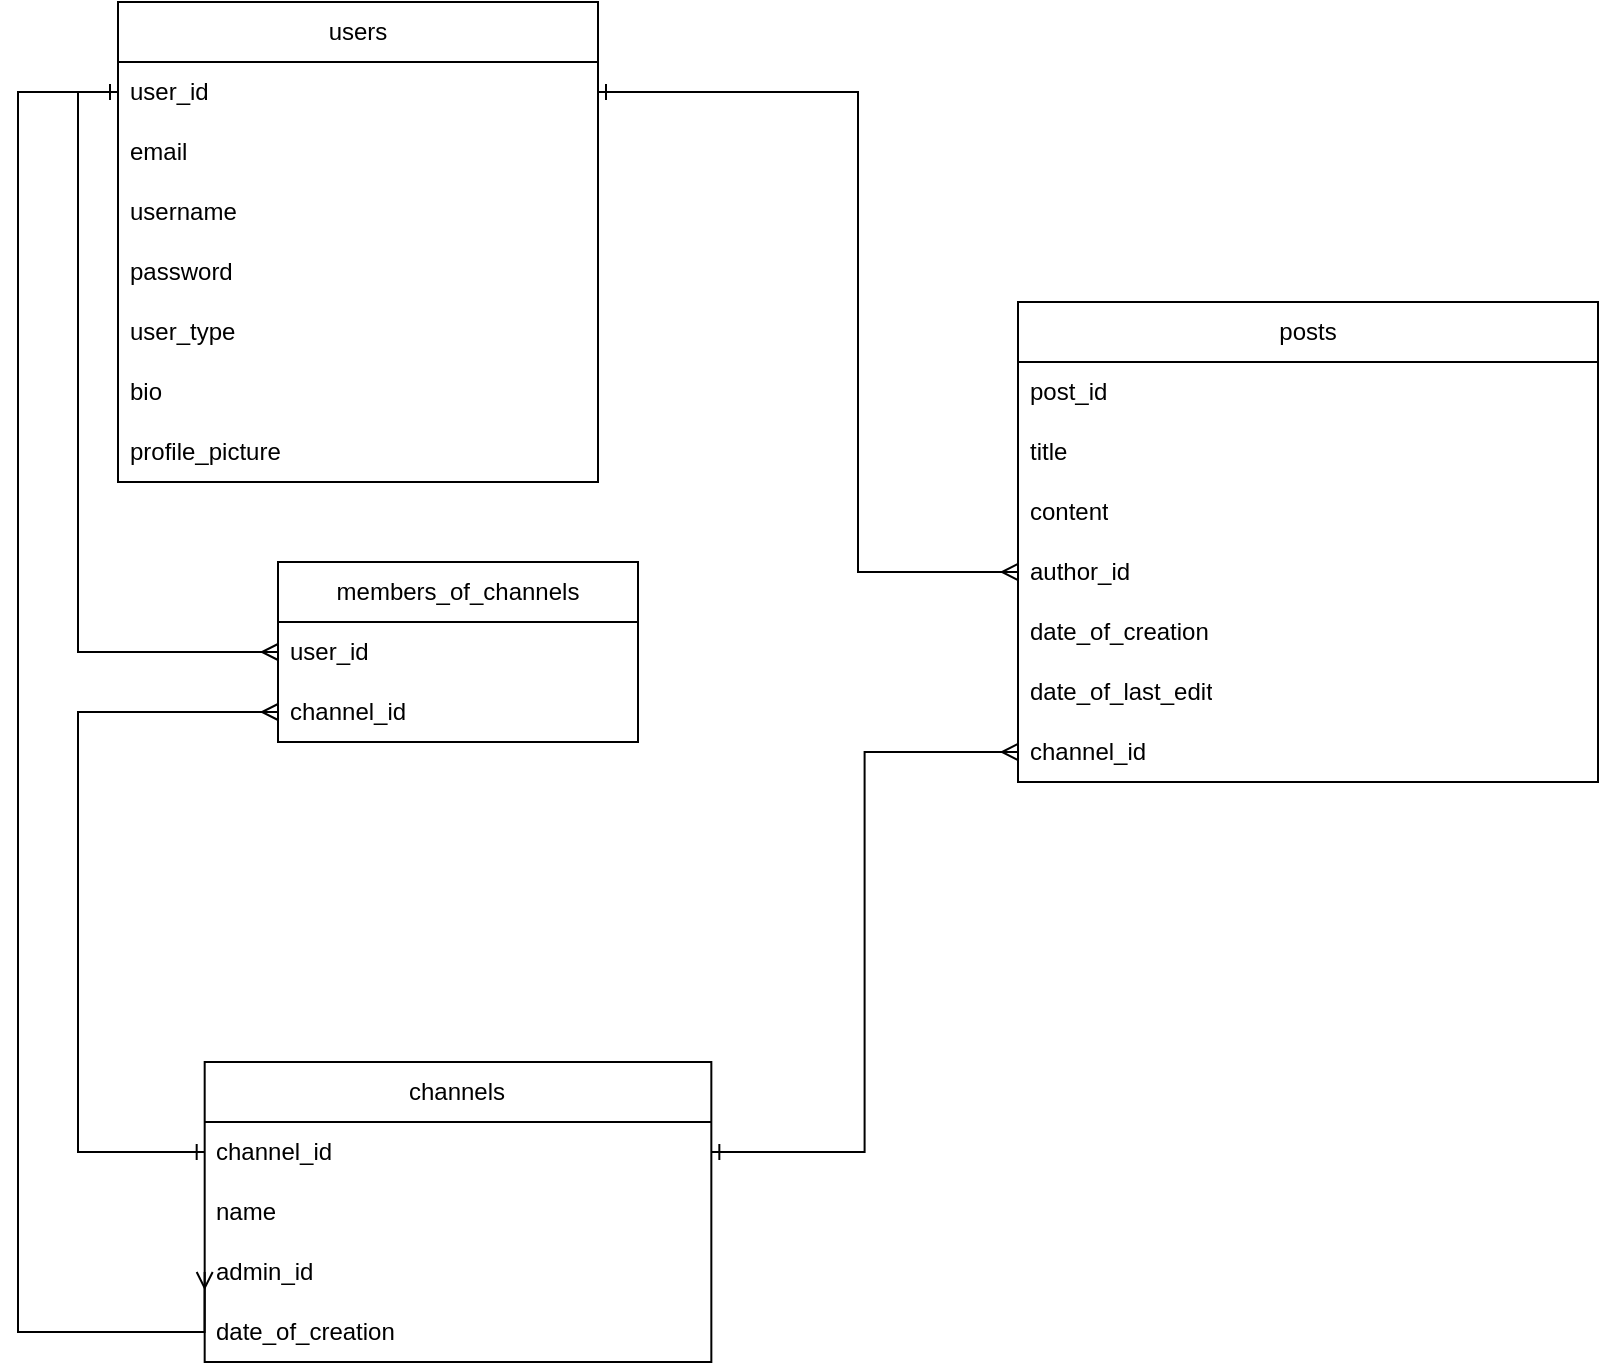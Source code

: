 <mxfile version="24.8.9">
  <diagram name="Page-1" id="zoOH2ggjVwW0x8lsD-xI">
    <mxGraphModel dx="1627" dy="746" grid="1" gridSize="10" guides="1" tooltips="1" connect="1" arrows="1" fold="1" page="1" pageScale="1" pageWidth="850" pageHeight="1100" math="0" shadow="0">
      <root>
        <mxCell id="0" />
        <mxCell id="1" parent="0" />
        <mxCell id="9OkuZkQN_kgRbOjsZJhJ-1" value="channels" style="swimlane;fontStyle=0;childLayout=stackLayout;horizontal=1;startSize=30;horizontalStack=0;resizeParent=1;resizeParentMax=0;resizeLast=0;collapsible=1;marginBottom=0;whiteSpace=wrap;html=1;" parent="1" vertex="1">
          <mxGeometry x="123.34" y="700" width="253.33" height="150" as="geometry">
            <mxRectangle x="120" y="150" width="60" height="30" as="alternateBounds" />
          </mxGeometry>
        </mxCell>
        <mxCell id="9OkuZkQN_kgRbOjsZJhJ-2" value="channel_id" style="text;strokeColor=none;fillColor=none;align=left;verticalAlign=middle;spacingLeft=4;spacingRight=4;overflow=hidden;points=[[0,0.5],[1,0.5]];portConstraint=eastwest;rotatable=0;whiteSpace=wrap;html=1;" parent="9OkuZkQN_kgRbOjsZJhJ-1" vertex="1">
          <mxGeometry y="30" width="253.33" height="30" as="geometry" />
        </mxCell>
        <mxCell id="9OkuZkQN_kgRbOjsZJhJ-6" value="name" style="text;strokeColor=none;fillColor=none;align=left;verticalAlign=middle;spacingLeft=4;spacingRight=4;overflow=hidden;points=[[0,0.5],[1,0.5]];portConstraint=eastwest;rotatable=0;whiteSpace=wrap;html=1;" parent="9OkuZkQN_kgRbOjsZJhJ-1" vertex="1">
          <mxGeometry y="60" width="253.33" height="30" as="geometry" />
        </mxCell>
        <mxCell id="9OkuZkQN_kgRbOjsZJhJ-3" value="ad&lt;span style=&quot;background-color: initial;&quot;&gt;min_id&lt;/span&gt;" style="text;strokeColor=none;fillColor=none;align=left;verticalAlign=middle;spacingLeft=4;spacingRight=4;overflow=hidden;points=[[0,0.5],[1,0.5]];portConstraint=eastwest;rotatable=0;whiteSpace=wrap;html=1;" parent="9OkuZkQN_kgRbOjsZJhJ-1" vertex="1">
          <mxGeometry y="90" width="253.33" height="30" as="geometry" />
        </mxCell>
        <mxCell id="9OkuZkQN_kgRbOjsZJhJ-4" value="date_of_creation" style="text;strokeColor=none;fillColor=none;align=left;verticalAlign=middle;spacingLeft=4;spacingRight=4;overflow=hidden;points=[[0,0.5],[1,0.5]];portConstraint=eastwest;rotatable=0;whiteSpace=wrap;html=1;" parent="9OkuZkQN_kgRbOjsZJhJ-1" vertex="1">
          <mxGeometry y="120" width="253.33" height="30" as="geometry" />
        </mxCell>
        <mxCell id="9OkuZkQN_kgRbOjsZJhJ-8" value="posts" style="swimlane;fontStyle=0;childLayout=stackLayout;horizontal=1;startSize=30;horizontalStack=0;resizeParent=1;resizeParentMax=0;resizeLast=0;collapsible=1;marginBottom=0;whiteSpace=wrap;html=1;" parent="1" vertex="1">
          <mxGeometry x="530" y="320" width="290" height="240" as="geometry" />
        </mxCell>
        <mxCell id="9OkuZkQN_kgRbOjsZJhJ-9" value="post_id" style="text;strokeColor=none;fillColor=none;align=left;verticalAlign=middle;spacingLeft=4;spacingRight=4;overflow=hidden;points=[[0,0.5],[1,0.5]];portConstraint=eastwest;rotatable=0;whiteSpace=wrap;html=1;" parent="9OkuZkQN_kgRbOjsZJhJ-8" vertex="1">
          <mxGeometry y="30" width="290" height="30" as="geometry" />
        </mxCell>
        <mxCell id="9OkuZkQN_kgRbOjsZJhJ-10" value="title" style="text;strokeColor=none;fillColor=none;align=left;verticalAlign=middle;spacingLeft=4;spacingRight=4;overflow=hidden;points=[[0,0.5],[1,0.5]];portConstraint=eastwest;rotatable=0;whiteSpace=wrap;html=1;" parent="9OkuZkQN_kgRbOjsZJhJ-8" vertex="1">
          <mxGeometry y="60" width="290" height="30" as="geometry" />
        </mxCell>
        <mxCell id="9OkuZkQN_kgRbOjsZJhJ-11" value="content" style="text;strokeColor=none;fillColor=none;align=left;verticalAlign=middle;spacingLeft=4;spacingRight=4;overflow=hidden;points=[[0,0.5],[1,0.5]];portConstraint=eastwest;rotatable=0;whiteSpace=wrap;html=1;" parent="9OkuZkQN_kgRbOjsZJhJ-8" vertex="1">
          <mxGeometry y="90" width="290" height="30" as="geometry" />
        </mxCell>
        <mxCell id="9OkuZkQN_kgRbOjsZJhJ-14" value="author_id" style="text;strokeColor=none;fillColor=none;align=left;verticalAlign=middle;spacingLeft=4;spacingRight=4;overflow=hidden;points=[[0,0.5],[1,0.5]];portConstraint=eastwest;rotatable=0;whiteSpace=wrap;html=1;" parent="9OkuZkQN_kgRbOjsZJhJ-8" vertex="1">
          <mxGeometry y="120" width="290" height="30" as="geometry" />
        </mxCell>
        <mxCell id="9OkuZkQN_kgRbOjsZJhJ-12" value="date_of_creation" style="text;strokeColor=none;fillColor=none;align=left;verticalAlign=middle;spacingLeft=4;spacingRight=4;overflow=hidden;points=[[0,0.5],[1,0.5]];portConstraint=eastwest;rotatable=0;whiteSpace=wrap;html=1;" parent="9OkuZkQN_kgRbOjsZJhJ-8" vertex="1">
          <mxGeometry y="150" width="290" height="30" as="geometry" />
        </mxCell>
        <mxCell id="9OkuZkQN_kgRbOjsZJhJ-13" value="date_of_last_edit" style="text;strokeColor=none;fillColor=none;align=left;verticalAlign=middle;spacingLeft=4;spacingRight=4;overflow=hidden;points=[[0,0.5],[1,0.5]];portConstraint=eastwest;rotatable=0;whiteSpace=wrap;html=1;" parent="9OkuZkQN_kgRbOjsZJhJ-8" vertex="1">
          <mxGeometry y="180" width="290" height="30" as="geometry" />
        </mxCell>
        <mxCell id="9OkuZkQN_kgRbOjsZJhJ-15" value="channel_id" style="text;strokeColor=none;fillColor=none;align=left;verticalAlign=middle;spacingLeft=4;spacingRight=4;overflow=hidden;points=[[0,0.5],[1,0.5]];portConstraint=eastwest;rotatable=0;whiteSpace=wrap;html=1;" parent="9OkuZkQN_kgRbOjsZJhJ-8" vertex="1">
          <mxGeometry y="210" width="290" height="30" as="geometry" />
        </mxCell>
        <mxCell id="9OkuZkQN_kgRbOjsZJhJ-17" style="rounded=0;orthogonalLoop=1;jettySize=auto;html=1;exitX=1;exitY=0.5;exitDx=0;exitDy=0;entryX=0;entryY=0.5;entryDx=0;entryDy=0;startArrow=ERone;startFill=0;endArrow=ERmany;endFill=0;edgeStyle=orthogonalEdgeStyle;elbow=vertical;" parent="1" source="9OkuZkQN_kgRbOjsZJhJ-2" target="9OkuZkQN_kgRbOjsZJhJ-15" edge="1">
          <mxGeometry relative="1" as="geometry" />
        </mxCell>
        <mxCell id="9OkuZkQN_kgRbOjsZJhJ-18" value="users" style="swimlane;fontStyle=0;childLayout=stackLayout;horizontal=1;startSize=30;horizontalStack=0;resizeParent=1;resizeParentMax=0;resizeLast=0;collapsible=1;marginBottom=0;whiteSpace=wrap;html=1;" parent="1" vertex="1">
          <mxGeometry x="80" y="170" width="240" height="240" as="geometry" />
        </mxCell>
        <mxCell id="9OkuZkQN_kgRbOjsZJhJ-19" value="user_id" style="text;strokeColor=none;fillColor=none;align=left;verticalAlign=middle;spacingLeft=4;spacingRight=4;overflow=hidden;points=[[0,0.5],[1,0.5]];portConstraint=eastwest;rotatable=0;whiteSpace=wrap;html=1;" parent="9OkuZkQN_kgRbOjsZJhJ-18" vertex="1">
          <mxGeometry y="30" width="240" height="30" as="geometry" />
        </mxCell>
        <mxCell id="9OkuZkQN_kgRbOjsZJhJ-20" value="email" style="text;strokeColor=none;fillColor=none;align=left;verticalAlign=middle;spacingLeft=4;spacingRight=4;overflow=hidden;points=[[0,0.5],[1,0.5]];portConstraint=eastwest;rotatable=0;whiteSpace=wrap;html=1;" parent="9OkuZkQN_kgRbOjsZJhJ-18" vertex="1">
          <mxGeometry y="60" width="240" height="30" as="geometry" />
        </mxCell>
        <mxCell id="6EWR3tsxmBlYZbGNMpQr-2" value="username" style="text;strokeColor=none;fillColor=none;align=left;verticalAlign=middle;spacingLeft=4;spacingRight=4;overflow=hidden;points=[[0,0.5],[1,0.5]];portConstraint=eastwest;rotatable=0;whiteSpace=wrap;html=1;" vertex="1" parent="9OkuZkQN_kgRbOjsZJhJ-18">
          <mxGeometry y="90" width="240" height="30" as="geometry" />
        </mxCell>
        <mxCell id="6EWR3tsxmBlYZbGNMpQr-3" value="password" style="text;strokeColor=none;fillColor=none;align=left;verticalAlign=middle;spacingLeft=4;spacingRight=4;overflow=hidden;points=[[0,0.5],[1,0.5]];portConstraint=eastwest;rotatable=0;whiteSpace=wrap;html=1;" vertex="1" parent="9OkuZkQN_kgRbOjsZJhJ-18">
          <mxGeometry y="120" width="240" height="30" as="geometry" />
        </mxCell>
        <mxCell id="6EWR3tsxmBlYZbGNMpQr-4" value="user_type" style="text;strokeColor=none;fillColor=none;align=left;verticalAlign=middle;spacingLeft=4;spacingRight=4;overflow=hidden;points=[[0,0.5],[1,0.5]];portConstraint=eastwest;rotatable=0;whiteSpace=wrap;html=1;" vertex="1" parent="9OkuZkQN_kgRbOjsZJhJ-18">
          <mxGeometry y="150" width="240" height="30" as="geometry" />
        </mxCell>
        <mxCell id="6EWR3tsxmBlYZbGNMpQr-5" value="bio" style="text;strokeColor=none;fillColor=none;align=left;verticalAlign=middle;spacingLeft=4;spacingRight=4;overflow=hidden;points=[[0,0.5],[1,0.5]];portConstraint=eastwest;rotatable=0;whiteSpace=wrap;html=1;" vertex="1" parent="9OkuZkQN_kgRbOjsZJhJ-18">
          <mxGeometry y="180" width="240" height="30" as="geometry" />
        </mxCell>
        <mxCell id="6EWR3tsxmBlYZbGNMpQr-6" value="profile_picture" style="text;strokeColor=none;fillColor=none;align=left;verticalAlign=middle;spacingLeft=4;spacingRight=4;overflow=hidden;points=[[0,0.5],[1,0.5]];portConstraint=eastwest;rotatable=0;whiteSpace=wrap;html=1;" vertex="1" parent="9OkuZkQN_kgRbOjsZJhJ-18">
          <mxGeometry y="210" width="240" height="30" as="geometry" />
        </mxCell>
        <mxCell id="9OkuZkQN_kgRbOjsZJhJ-22" style="edgeStyle=orthogonalEdgeStyle;rounded=0;orthogonalLoop=1;jettySize=auto;html=1;exitX=1;exitY=0.5;exitDx=0;exitDy=0;entryX=0;entryY=0.5;entryDx=0;entryDy=0;startArrow=ERone;startFill=0;endArrow=ERmany;endFill=0;" parent="1" source="9OkuZkQN_kgRbOjsZJhJ-19" target="9OkuZkQN_kgRbOjsZJhJ-14" edge="1">
          <mxGeometry relative="1" as="geometry">
            <Array as="points">
              <mxPoint x="450" y="215" />
              <mxPoint x="450" y="455" />
            </Array>
          </mxGeometry>
        </mxCell>
        <mxCell id="9OkuZkQN_kgRbOjsZJhJ-24" style="edgeStyle=orthogonalEdgeStyle;rounded=0;orthogonalLoop=1;jettySize=auto;html=1;entryX=0;entryY=0.5;entryDx=0;entryDy=0;startArrow=ERone;startFill=0;endArrow=ERmany;endFill=0;" parent="1" source="9OkuZkQN_kgRbOjsZJhJ-19" target="9OkuZkQN_kgRbOjsZJhJ-3" edge="1">
          <mxGeometry relative="1" as="geometry">
            <Array as="points">
              <mxPoint x="30" y="215" />
              <mxPoint x="30" y="835" />
            </Array>
          </mxGeometry>
        </mxCell>
        <mxCell id="9OkuZkQN_kgRbOjsZJhJ-25" value="members_of_channels" style="swimlane;fontStyle=0;childLayout=stackLayout;horizontal=1;startSize=30;horizontalStack=0;resizeParent=1;resizeParentMax=0;resizeLast=0;collapsible=1;marginBottom=0;whiteSpace=wrap;html=1;" parent="1" vertex="1">
          <mxGeometry x="160" y="450" width="180" height="90" as="geometry" />
        </mxCell>
        <mxCell id="9OkuZkQN_kgRbOjsZJhJ-27" value="user_id" style="text;strokeColor=none;fillColor=none;align=left;verticalAlign=middle;spacingLeft=4;spacingRight=4;overflow=hidden;points=[[0,0.5],[1,0.5]];portConstraint=eastwest;rotatable=0;whiteSpace=wrap;html=1;" parent="9OkuZkQN_kgRbOjsZJhJ-25" vertex="1">
          <mxGeometry y="30" width="180" height="30" as="geometry" />
        </mxCell>
        <mxCell id="9OkuZkQN_kgRbOjsZJhJ-26" value="channel_id" style="text;strokeColor=none;fillColor=none;align=left;verticalAlign=middle;spacingLeft=4;spacingRight=4;overflow=hidden;points=[[0,0.5],[1,0.5]];portConstraint=eastwest;rotatable=0;whiteSpace=wrap;html=1;" parent="9OkuZkQN_kgRbOjsZJhJ-25" vertex="1">
          <mxGeometry y="60" width="180" height="30" as="geometry" />
        </mxCell>
        <mxCell id="9OkuZkQN_kgRbOjsZJhJ-31" style="edgeStyle=orthogonalEdgeStyle;rounded=0;orthogonalLoop=1;jettySize=auto;html=1;exitX=0;exitY=0.5;exitDx=0;exitDy=0;entryX=0;entryY=0.5;entryDx=0;entryDy=0;startArrow=ERone;startFill=0;endArrow=ERmany;endFill=0;" parent="1" source="9OkuZkQN_kgRbOjsZJhJ-19" target="9OkuZkQN_kgRbOjsZJhJ-27" edge="1">
          <mxGeometry relative="1" as="geometry" />
        </mxCell>
        <mxCell id="9OkuZkQN_kgRbOjsZJhJ-32" style="edgeStyle=orthogonalEdgeStyle;rounded=0;orthogonalLoop=1;jettySize=auto;html=1;exitX=0;exitY=0.5;exitDx=0;exitDy=0;entryX=0;entryY=0.5;entryDx=0;entryDy=0;endArrow=ERmany;endFill=0;startArrow=ERone;startFill=0;" parent="1" source="9OkuZkQN_kgRbOjsZJhJ-2" target="9OkuZkQN_kgRbOjsZJhJ-26" edge="1">
          <mxGeometry relative="1" as="geometry">
            <Array as="points">
              <mxPoint x="60" y="745" />
              <mxPoint x="60" y="525" />
            </Array>
          </mxGeometry>
        </mxCell>
      </root>
    </mxGraphModel>
  </diagram>
</mxfile>
